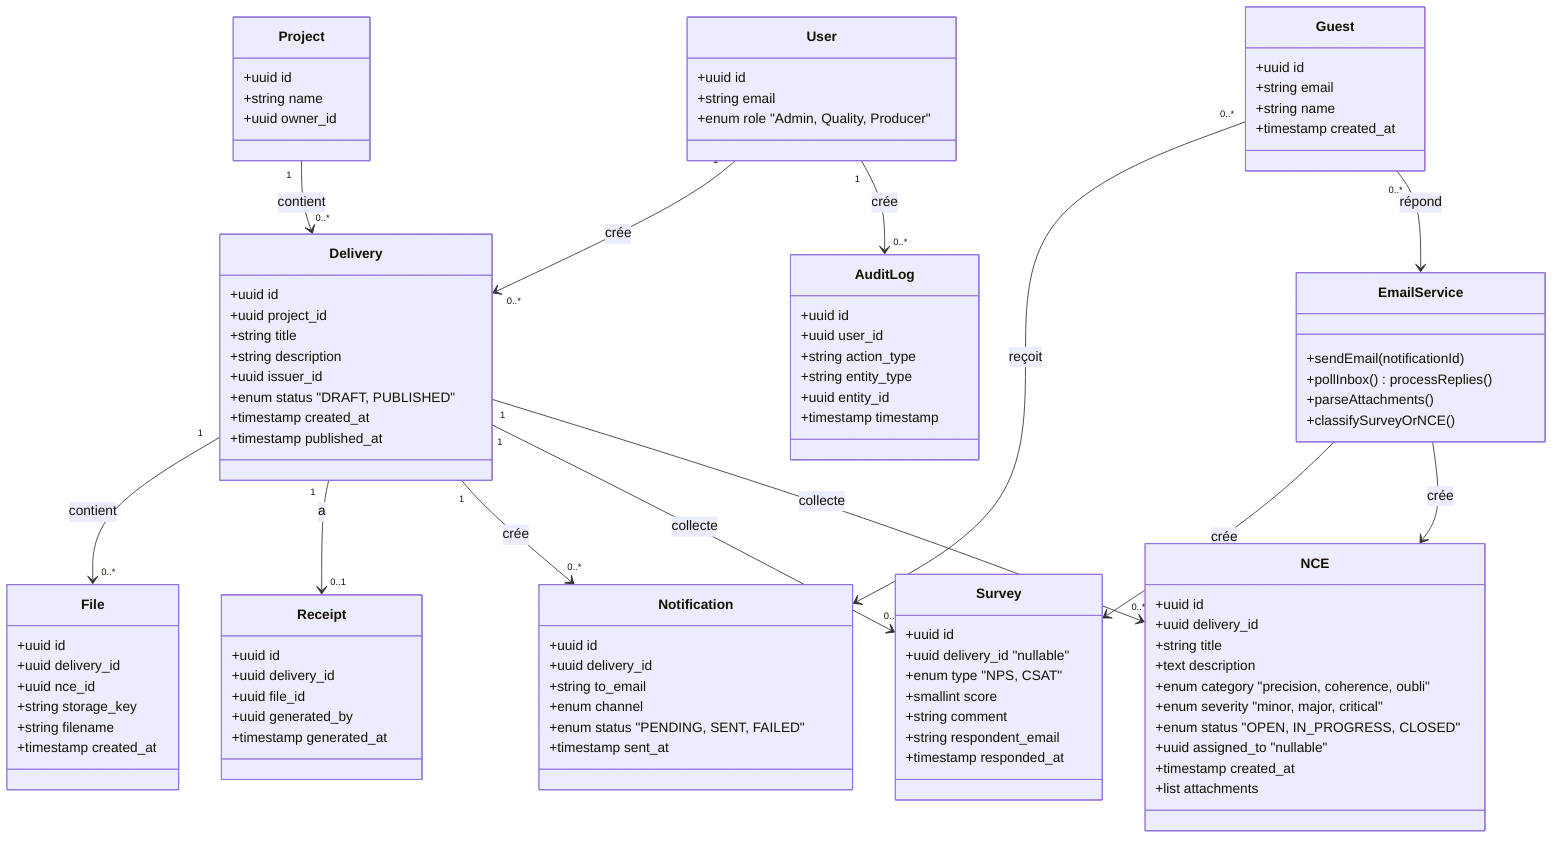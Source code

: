 classDiagram
direction TB
    class User {
	    +uuid id
	    +string email
	    +enum role "Admin, Quality, Producer"
    }

    class Project {
	    +uuid id
	    +string name
	    +uuid owner_id
    }

    class Delivery {
	    +uuid id
	    +uuid project_id
	    +string title
	    +string description
	    +uuid issuer_id
	    +enum status "DRAFT, PUBLISHED"
	    +timestamp created_at
	    +timestamp published_at
    }

    class File {
	    +uuid id
	    +uuid delivery_id
	    +uuid nce_id
	    +string storage_key
	    +string filename
	    +timestamp created_at
    }

    class Receipt {
	    +uuid id
	    +uuid delivery_id
	    +uuid file_id
	    +uuid generated_by
	    +timestamp generated_at
    }

    class Notification {
	    +uuid id
	    +uuid delivery_id
	    +string to_email
	    +enum channel
	    +enum status "PENDING, SENT, FAILED"
	    +timestamp sent_at
    }

    class Survey {
	    +uuid id
	    +uuid delivery_id "nullable"
	    +enum type "NPS, CSAT"
	    +smallint score
	    +string comment
	    +string respondent_email
	    +timestamp responded_at
    }

    class NCE {
	    +uuid id
	    +uuid delivery_id
	    +string title
	    +text description
	    +enum category "precision, coherence, oubli"
	    +enum severity "minor, major, critical"
	    +enum status "OPEN, IN_PROGRESS, CLOSED"
	    +uuid assigned_to "nullable"
	    +timestamp created_at
	    +list attachments
    }

    class Guest {
	    +uuid id
	    +string email
	    +string name
	    +timestamp created_at
    }

    class EmailService {
	    +sendEmail(notificationId)
	    +pollInbox() : processReplies()
	    +parseAttachments()
	    +classifySurveyOrNCE()
    }

    class AuditLog {
	    +uuid id
	    +uuid user_id
	    +string action_type
	    +string entity_type
	    +uuid entity_id
	    +timestamp timestamp
    }

    User "1" --> "0..*" Delivery : crée
    Project "1" --> "0..*" Delivery : contient
    Delivery "1" --> "0..*" File : contient
    Delivery "1" --> "0..1" Receipt : a
    Delivery "1" --> "0..*" Notification : crée
    Delivery "1" --> "0..*" Survey : collecte
    Delivery "1" --> "0..*" NCE : collecte
    User "1" --> "0..*" AuditLog : crée
    Guest "0..*" --> Notification : reçoit
    Guest "0..*" --> EmailService : répond
    EmailService --> Survey : crée
    EmailService --> NCE : crée